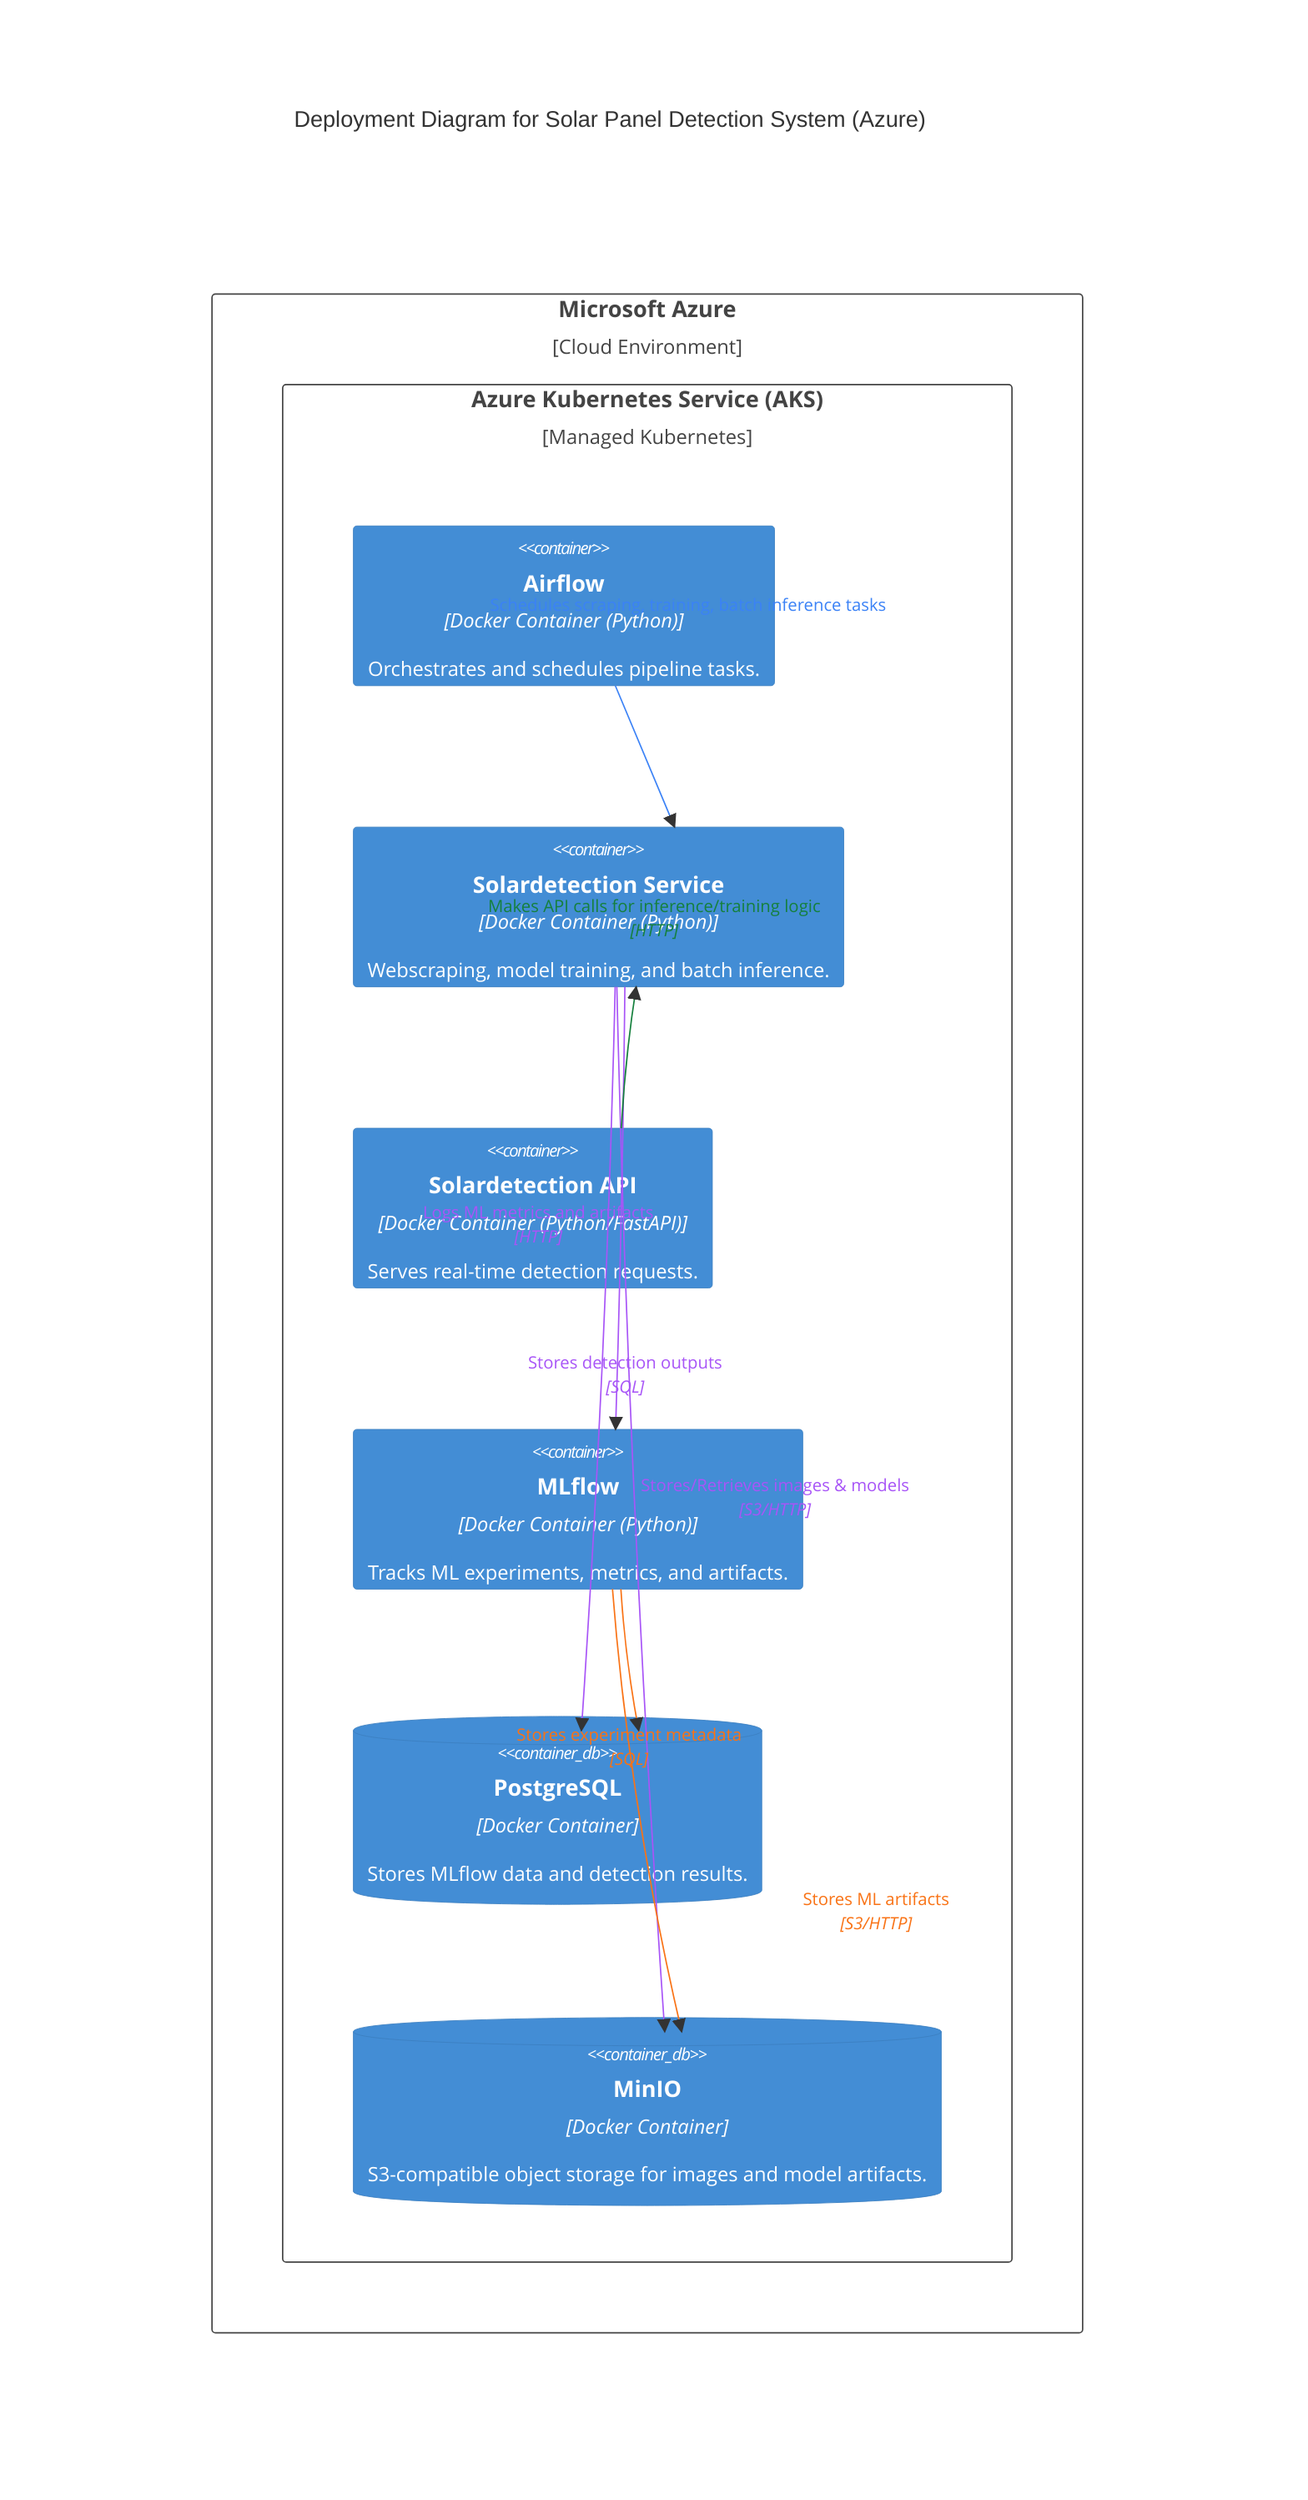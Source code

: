 C4Deployment
title Deployment Diagram for Solar Panel Detection System (Azure)

%% The top-level node represents our Azure environment
Deployment_Node(azure, "Microsoft Azure", "Cloud Environment") {
    
    %% Inside Azure, we have a Kubernetes cluster running all containers
    Deployment_Node(aks, "Azure Kubernetes Service (AKS)", "Managed Kubernetes") {
        
        Container(airflow, "Airflow", "Docker Container (Python)", "Orchestrates and schedules pipeline tasks.")
        Container(pipeline, "Solardetection Service", "Docker Container (Python)", "Webscraping, model training, and batch inference.")
        Container(fastapi, "Solardetection API", "Docker Container (Python/FastAPI)", "Serves real-time detection requests.")
        Container(mlflow, "MLflow", "Docker Container (Python)", "Tracks ML experiments, metrics, and artifacts.")
        ContainerDb(postgres, "PostgreSQL", "Docker Container", "Stores MLflow data and detection results.")
        ContainerDb(minio, "MinIO", "Docker Container", "S3-compatible object storage for images and model artifacts.")
    }
}

%% Relationships (containers in the same cluster communicate via internal networking)
Rel(airflow, pipeline, "Schedules scraping, training, batch inference tasks")
Rel(pipeline, minio, "Stores/Retrieves images & models", "S3/HTTP")
Rel(pipeline, mlflow, "Logs ML metrics and artifacts", "HTTP")
Rel(pipeline, postgres, "Stores detection outputs", "SQL")
Rel(fastapi, pipeline, "Makes API calls for inference/training logic", "HTTP")
Rel(mlflow, minio, "Stores ML artifacts", "S3/HTTP")
Rel(mlflow, postgres, "Stores experiment metadata", "SQL")

%% Example styling offsets with colors
%% "The arrows from the same container to another should have the same color."

%% Airflow -> Pipeline
UpdateRelStyle(airflow, pipeline, $lineColor="#3b82f6", $textColor="#3b82f6", $offsetX="-110", $offsetY="-110")

%% Pipeline -> MinIO, MLflow, PostgreSQL all share the same style
UpdateRelStyle(pipeline, minio, $lineColor="#a855f7", $textColor="#a855f7", $offsetX="0", $offsetY="-20")
UpdateRelStyle(pipeline, mlflow, $lineColor="#a855f7", $textColor="#a855f7", $offsetX="-140", $offsetY="0")
UpdateRelStyle(pipeline, postgres, $lineColor="#a855f7", $textColor="#a855f7", $offsetX="-50", $offsetY="0")

%% FastAPI -> Pipeline
UpdateRelStyle(fastapi, pipeline, $lineColor="#15803d", $textColor="#15803d", $offsetX="-100", $offsetY="-110")

%% MLflow -> MinIO, PostgreSQL both share the same style
UpdateRelStyle(mlflow, minio, $lineColor="#f97316", $textColor="#f97316", $offsetX="110", $offsetY="60")
UpdateRelStyle(mlflow, postgres, $lineColor="#f97316", $textColor="#f97316", $offsetX="-80", $offsetY="50")